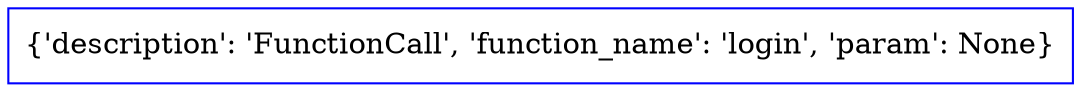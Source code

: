 //  Data Flow
digraph {
	"{'description': 'FunctionCall', 'function_name': 'login', 'param': None}" [label="{'description': 'FunctionCall', 'function_name': 'login', 'param': None}" color=blue shape=rectangle]
}
